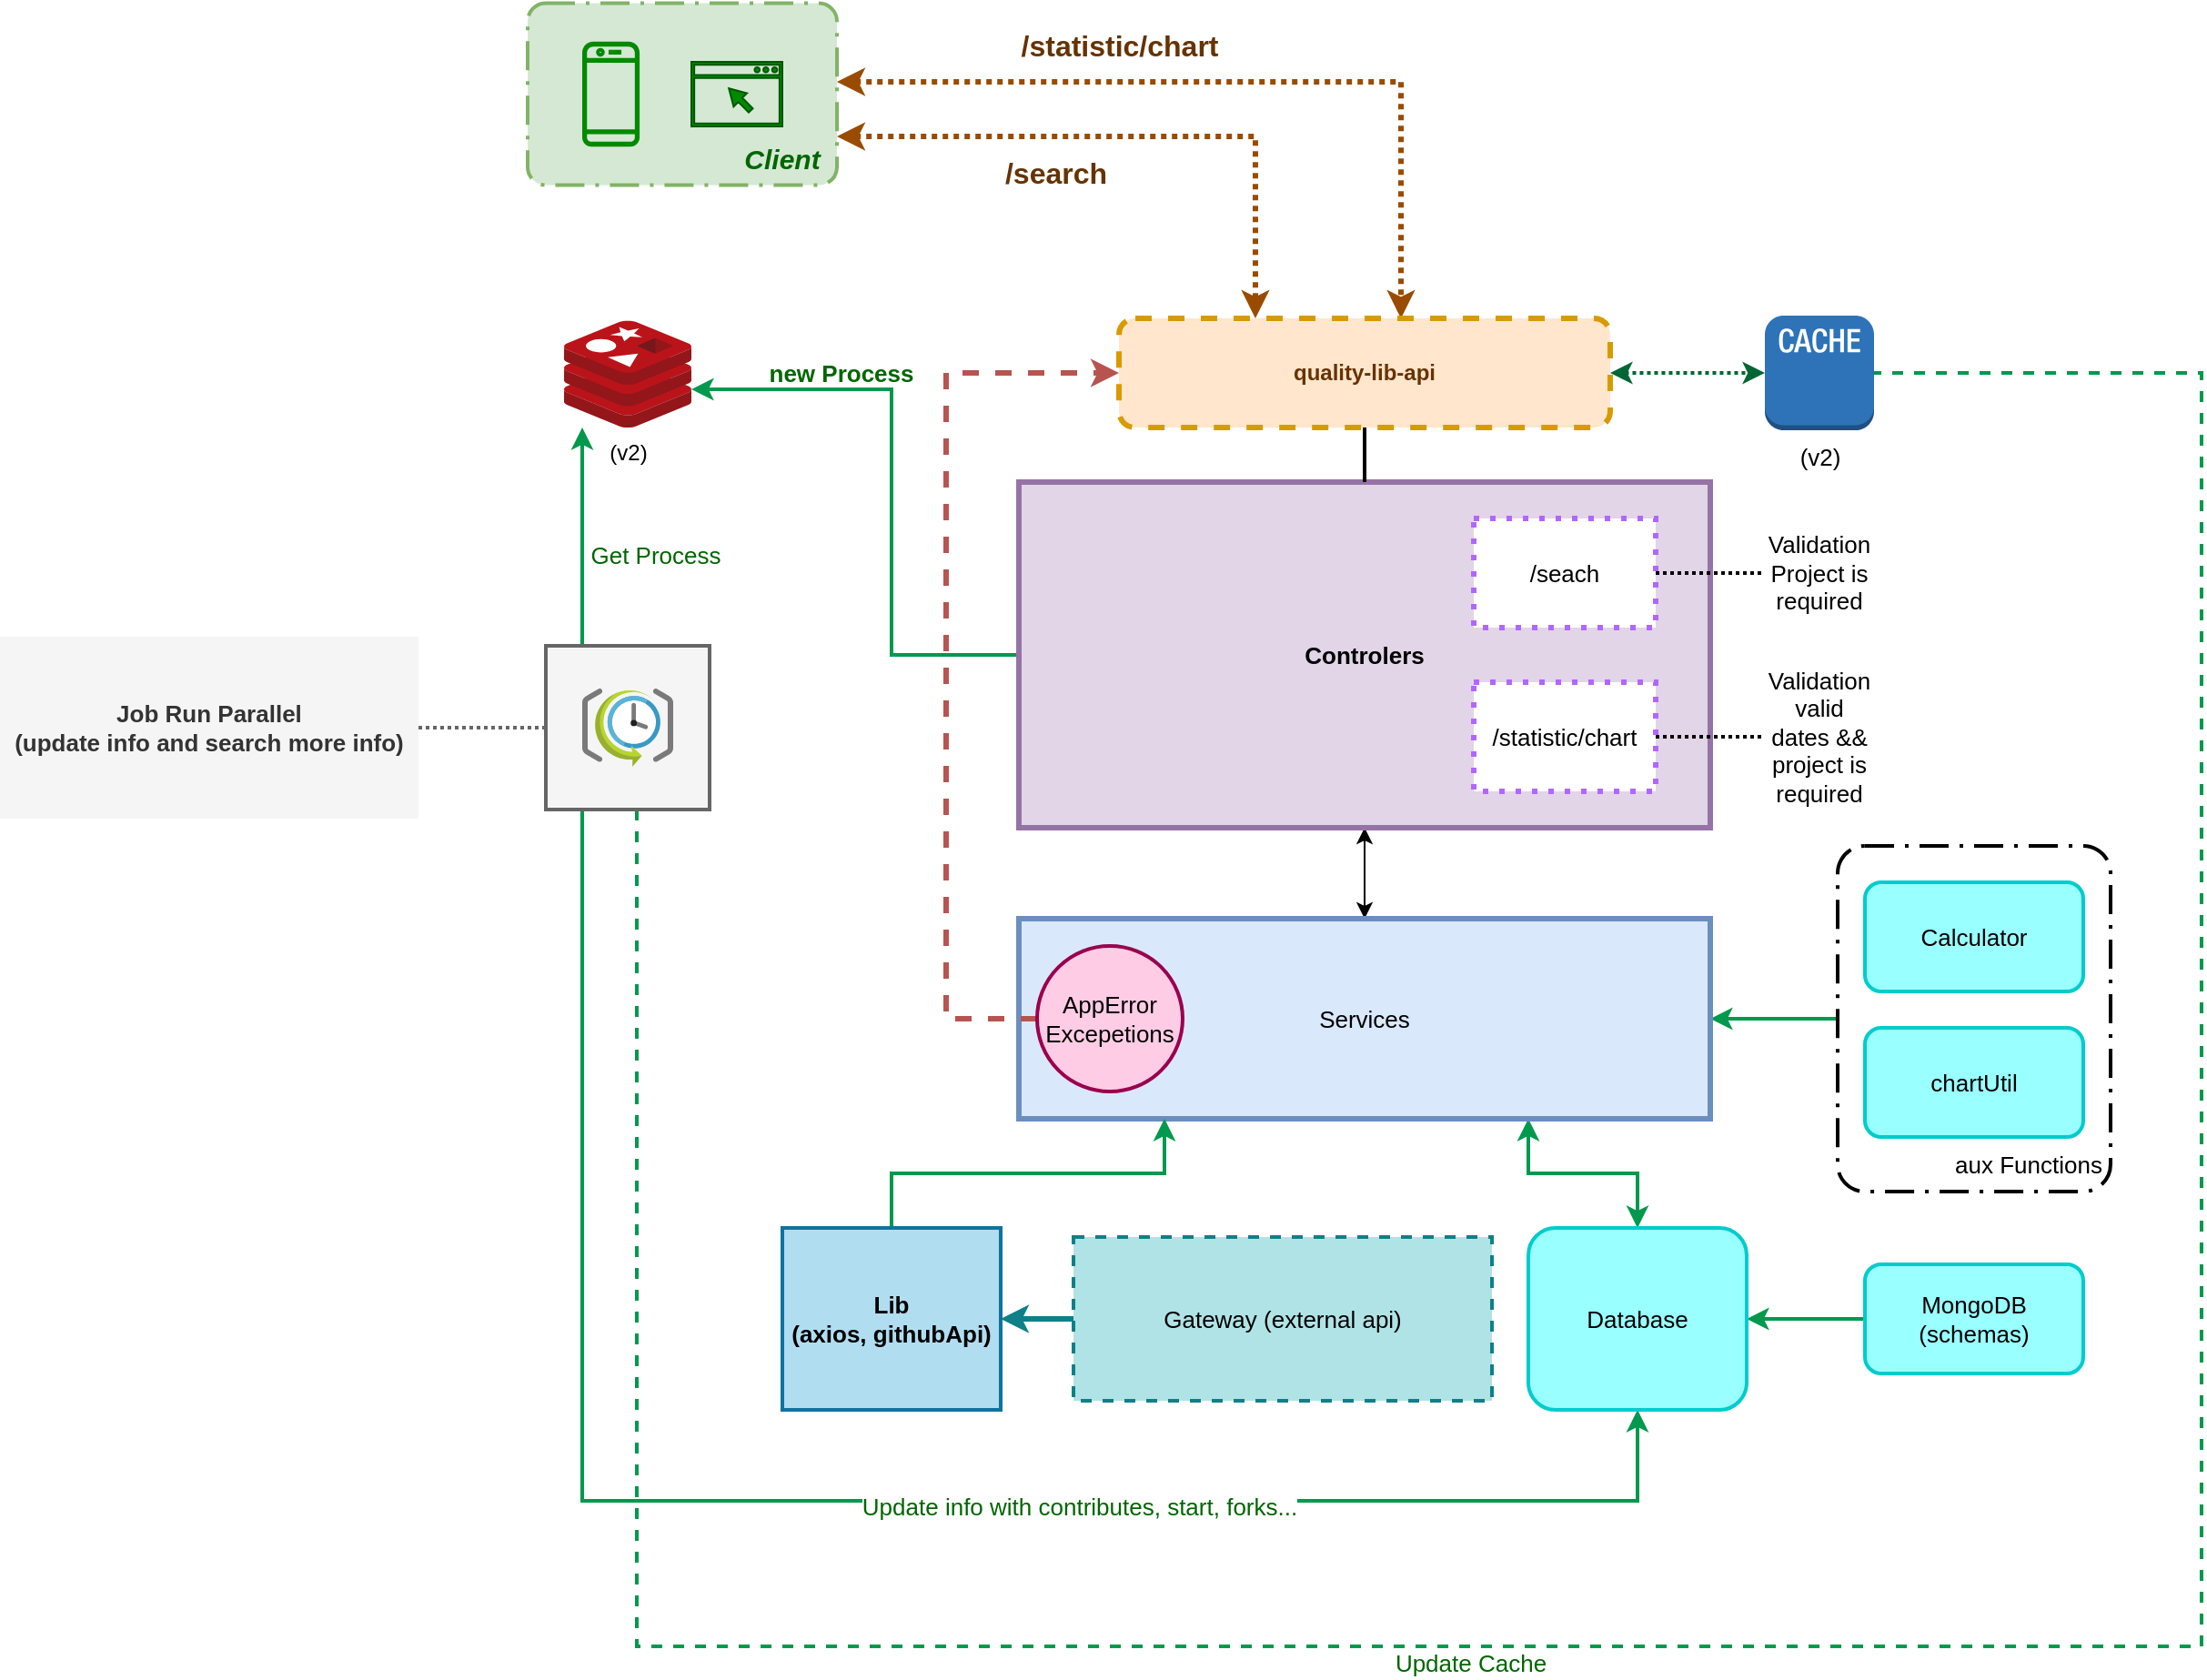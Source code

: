 <mxfile version="16.0.0" type="device"><diagram id="rF9mLxCscE99qi3gkeRy" name="Page-1"><mxGraphModel dx="1882" dy="1233" grid="1" gridSize="10" guides="1" tooltips="1" connect="1" arrows="1" fold="1" page="1" pageScale="1" pageWidth="1100" pageHeight="850" math="0" shadow="0"><root><mxCell id="0"/><mxCell id="1" parent="0"/><mxCell id="6BZYCw0LOdCi9GNNVJS2-4" value="" style="points=[[0.25,0,0],[0.5,0,0],[0.75,0,0],[1,0.25,0],[1,0.5,0],[1,0.75,0],[0.75,1,0],[0.5,1,0],[0.25,1,0],[0,0.75,0],[0,0.5,0],[0,0.25,0]];rounded=1;arcSize=10;dashed=1;strokeColor=#82b366;fillColor=#d5e8d4;dashPattern=8 3 1 3;strokeWidth=2;" vertex="1" parent="1"><mxGeometry x="90" y="56.75" width="170" height="100" as="geometry"/></mxCell><mxCell id="6BZYCw0LOdCi9GNNVJS2-45" style="edgeStyle=orthogonalEdgeStyle;rounded=0;orthogonalLoop=1;jettySize=auto;html=1;fontSize=13;fontColor=#006600;startArrow=none;startFill=0;endArrow=classic;endFill=1;strokeColor=#00994D;strokeWidth=2;" edge="1" parent="1" source="6BZYCw0LOdCi9GNNVJS2-42" target="6BZYCw0LOdCi9GNNVJS2-1"><mxGeometry relative="1" as="geometry"><Array as="points"><mxPoint x="120" y="350"/><mxPoint x="120" y="350"/></Array></mxGeometry></mxCell><mxCell id="6BZYCw0LOdCi9GNNVJS2-48" value="Get Process" style="edgeLabel;html=1;align=center;verticalAlign=middle;resizable=0;points=[];fontSize=13;fontColor=#006600;" vertex="1" connectable="0" parent="6BZYCw0LOdCi9GNNVJS2-45"><mxGeometry x="-0.283" y="2" relative="1" as="geometry"><mxPoint x="42" y="-7" as="offset"/></mxGeometry></mxCell><mxCell id="6BZYCw0LOdCi9GNNVJS2-46" style="edgeStyle=orthogonalEdgeStyle;rounded=0;orthogonalLoop=1;jettySize=auto;html=1;fontSize=13;fontColor=#006600;startArrow=none;startFill=0;endArrow=classic;endFill=1;strokeColor=#00994D;strokeWidth=2;" edge="1" parent="1" source="6BZYCw0LOdCi9GNNVJS2-42" target="6BZYCw0LOdCi9GNNVJS2-34"><mxGeometry relative="1" as="geometry"><Array as="points"><mxPoint x="120" y="880"/><mxPoint x="700" y="880"/></Array></mxGeometry></mxCell><mxCell id="6BZYCw0LOdCi9GNNVJS2-47" value="Update info with contributes, start, forks..." style="edgeLabel;html=1;align=center;verticalAlign=middle;resizable=0;points=[];fontSize=13;fontColor=#006600;" vertex="1" connectable="0" parent="6BZYCw0LOdCi9GNNVJS2-46"><mxGeometry x="0.293" y="-3" relative="1" as="geometry"><mxPoint as="offset"/></mxGeometry></mxCell><mxCell id="6BZYCw0LOdCi9GNNVJS2-50" style="edgeStyle=orthogonalEdgeStyle;rounded=0;orthogonalLoop=1;jettySize=auto;html=1;fontSize=13;fontColor=#006600;startArrow=none;startFill=0;endArrow=none;endFill=0;strokeColor=#666666;strokeWidth=2;fillColor=#f5f5f5;dashed=1;dashPattern=1 1;" edge="1" parent="1" source="6BZYCw0LOdCi9GNNVJS2-42" target="6BZYCw0LOdCi9GNNVJS2-49"><mxGeometry relative="1" as="geometry"/></mxCell><mxCell id="6BZYCw0LOdCi9GNNVJS2-51" style="edgeStyle=orthogonalEdgeStyle;rounded=0;orthogonalLoop=1;jettySize=auto;html=1;dashed=1;fontSize=13;fontColor=#006600;startArrow=none;startFill=0;endArrow=none;endFill=0;strokeColor=#00994D;strokeWidth=2;" edge="1" parent="1" source="6BZYCw0LOdCi9GNNVJS2-42" target="6BZYCw0LOdCi9GNNVJS2-12"><mxGeometry relative="1" as="geometry"><Array as="points"><mxPoint x="150" y="960"/><mxPoint x="1010" y="960"/><mxPoint x="1010" y="260"/></Array></mxGeometry></mxCell><mxCell id="6BZYCw0LOdCi9GNNVJS2-52" value="Update Cache" style="edgeLabel;html=1;align=center;verticalAlign=middle;resizable=0;points=[];fontSize=13;fontColor=#006600;" vertex="1" connectable="0" parent="6BZYCw0LOdCi9GNNVJS2-51"><mxGeometry x="-0.166" y="-9" relative="1" as="geometry"><mxPoint as="offset"/></mxGeometry></mxCell><mxCell id="6BZYCw0LOdCi9GNNVJS2-42" value="" style="rounded=0;whiteSpace=wrap;html=1;shadow=0;glass=0;labelBorderColor=none;sketch=0;fontSize=13;strokeColor=#666666;strokeWidth=2;fillColor=#f5f5f5;fontColor=#333333;" vertex="1" parent="1"><mxGeometry x="100" y="410" width="90" height="90" as="geometry"/></mxCell><mxCell id="6BZYCw0LOdCi9GNNVJS2-31" style="edgeStyle=orthogonalEdgeStyle;rounded=0;orthogonalLoop=1;jettySize=auto;html=1;fontSize=13;fontColor=#000000;startArrow=none;startFill=0;endArrow=classic;endFill=1;strokeColor=#00994D;strokeWidth=2;" edge="1" parent="1" source="6BZYCw0LOdCi9GNNVJS2-29" target="6BZYCw0LOdCi9GNNVJS2-23"><mxGeometry relative="1" as="geometry"/></mxCell><mxCell id="6BZYCw0LOdCi9GNNVJS2-29" value="" style="points=[[0.25,0,0],[0.5,0,0],[0.75,0,0],[1,0.25,0],[1,0.5,0],[1,0.75,0],[0.75,1,0],[0.5,1,0],[0.25,1,0],[0,0.75,0],[0,0.5,0],[0,0.25,0]];rounded=1;arcSize=10;dashed=1;strokeColor=#000000;fillColor=none;gradientColor=none;dashPattern=8 3 1 3;strokeWidth=2;shadow=0;glass=0;labelBorderColor=none;sketch=0;fontSize=13;fontColor=#000000;" vertex="1" parent="1"><mxGeometry x="810" y="520" width="150" height="190" as="geometry"/></mxCell><mxCell id="6BZYCw0LOdCi9GNNVJS2-1" value="(v2)" style="sketch=0;aspect=fixed;html=1;points=[];align=center;image;fontSize=12;image=img/lib/mscae/Cache_Redis_Product.svg;" vertex="1" parent="1"><mxGeometry x="110" y="231.2" width="70" height="58.8" as="geometry"/></mxCell><mxCell id="6BZYCw0LOdCi9GNNVJS2-2" value="" style="sketch=0;outlineConnect=0;fillColor=#008a00;strokeColor=#005700;dashed=0;verticalLabelPosition=bottom;verticalAlign=top;align=center;html=1;fontSize=12;fontStyle=0;aspect=fixed;pointerEvents=1;shape=mxgraph.aws4.mobile_client;fontColor=#ffffff;" vertex="1" parent="1"><mxGeometry x="120" y="76.75" width="31.54" height="60" as="geometry"/></mxCell><mxCell id="6BZYCw0LOdCi9GNNVJS2-3" value="" style="sketch=0;pointerEvents=1;shadow=0;dashed=0;html=1;strokeColor=#005700;fillColor=#008a00;aspect=fixed;labelPosition=center;verticalLabelPosition=bottom;verticalAlign=top;align=center;outlineConnect=0;shape=mxgraph.vvd.web_browser;fontColor=#ffffff;" vertex="1" parent="1"><mxGeometry x="180" y="89" width="50" height="35.5" as="geometry"/></mxCell><mxCell id="6BZYCw0LOdCi9GNNVJS2-7" style="edgeStyle=orthogonalEdgeStyle;rounded=0;orthogonalLoop=1;jettySize=auto;html=1;fontColor=#663300;endArrow=classic;endFill=1;strokeWidth=3;strokeColor=#994C00;startArrow=classic;startFill=1;dashed=1;dashPattern=1 1;" edge="1" parent="1" source="6BZYCw0LOdCi9GNNVJS2-4" target="6BZYCw0LOdCi9GNNVJS2-6"><mxGeometry relative="1" as="geometry"><Array as="points"><mxPoint x="490" y="130"/></Array></mxGeometry></mxCell><mxCell id="6BZYCw0LOdCi9GNNVJS2-9" value="/search" style="edgeLabel;html=1;align=center;verticalAlign=middle;resizable=0;points=[];fontColor=#663300;fontSize=16;fontStyle=1" vertex="1" connectable="0" parent="6BZYCw0LOdCi9GNNVJS2-7"><mxGeometry x="-0.45" y="3" relative="1" as="geometry"><mxPoint x="29" y="23" as="offset"/></mxGeometry></mxCell><mxCell id="6BZYCw0LOdCi9GNNVJS2-5" value="Client" style="text;html=1;strokeColor=none;fillColor=none;align=center;verticalAlign=middle;whiteSpace=wrap;rounded=0;fontStyle=3;fontColor=#006600;fontSize=15;" vertex="1" parent="1"><mxGeometry x="200" y="126.75" width="60" height="30" as="geometry"/></mxCell><mxCell id="6BZYCw0LOdCi9GNNVJS2-13" style="edgeStyle=orthogonalEdgeStyle;rounded=0;orthogonalLoop=1;jettySize=auto;html=1;dashed=1;dashPattern=1 1;fontSize=13;fontColor=#000000;startArrow=classic;startFill=1;endArrow=classic;endFill=1;strokeColor=#006633;strokeWidth=2;" edge="1" parent="1" source="6BZYCw0LOdCi9GNNVJS2-6" target="6BZYCw0LOdCi9GNNVJS2-12"><mxGeometry relative="1" as="geometry"/></mxCell><mxCell id="6BZYCw0LOdCi9GNNVJS2-10" style="edgeStyle=orthogonalEdgeStyle;rounded=0;orthogonalLoop=1;jettySize=auto;html=1;fontColor=#663300;endArrow=classic;endFill=1;strokeWidth=3;strokeColor=#994C00;startArrow=classic;startFill=1;dashed=1;dashPattern=1 1;" edge="1" parent="1" source="6BZYCw0LOdCi9GNNVJS2-4" target="6BZYCw0LOdCi9GNNVJS2-6"><mxGeometry relative="1" as="geometry"><mxPoint x="270" y="76.75" as="sourcePoint"/><mxPoint x="503.03" y="181.73" as="targetPoint"/><Array as="points"><mxPoint x="570" y="100"/></Array></mxGeometry></mxCell><mxCell id="6BZYCw0LOdCi9GNNVJS2-11" value="/statistic/chart" style="edgeLabel;html=1;align=center;verticalAlign=middle;resizable=0;points=[];fontColor=#663300;fontSize=16;fontStyle=1" vertex="1" connectable="0" parent="6BZYCw0LOdCi9GNNVJS2-10"><mxGeometry x="-0.45" y="3" relative="1" as="geometry"><mxPoint x="34" y="-17" as="offset"/></mxGeometry></mxCell><mxCell id="6BZYCw0LOdCi9GNNVJS2-12" value="(v2)" style="outlineConnect=0;dashed=0;verticalLabelPosition=bottom;verticalAlign=top;align=center;html=1;shape=mxgraph.aws3.cache_node;fillColor=#2E73B8;gradientColor=none;rounded=1;shadow=0;glass=0;labelBorderColor=none;sketch=0;fontSize=13;fontColor=#000000;strokeWidth=3;" vertex="1" parent="1"><mxGeometry x="770" y="228.5" width="60" height="63" as="geometry"/></mxCell><mxCell id="6BZYCw0LOdCi9GNNVJS2-24" style="edgeStyle=orthogonalEdgeStyle;rounded=0;orthogonalLoop=1;jettySize=auto;html=1;fontSize=13;fontColor=#000000;startArrow=classic;startFill=1;endArrow=classic;endFill=1;strokeColor=#000000;strokeWidth=1;" edge="1" parent="1" source="6BZYCw0LOdCi9GNNVJS2-14" target="6BZYCw0LOdCi9GNNVJS2-23"><mxGeometry relative="1" as="geometry"/></mxCell><mxCell id="6BZYCw0LOdCi9GNNVJS2-43" style="edgeStyle=orthogonalEdgeStyle;rounded=0;orthogonalLoop=1;jettySize=auto;html=1;fontSize=13;fontColor=#000000;startArrow=none;startFill=0;endArrow=classic;endFill=1;strokeColor=#00994D;strokeWidth=2;" edge="1" parent="1" source="6BZYCw0LOdCi9GNNVJS2-14" target="6BZYCw0LOdCi9GNNVJS2-1"><mxGeometry relative="1" as="geometry"><Array as="points"><mxPoint x="290" y="415"/><mxPoint x="290" y="269"/></Array></mxGeometry></mxCell><mxCell id="6BZYCw0LOdCi9GNNVJS2-44" value="new Process" style="edgeLabel;html=1;align=center;verticalAlign=middle;resizable=0;points=[];fontSize=13;fontColor=#006600;fontStyle=1" vertex="1" connectable="0" parent="6BZYCw0LOdCi9GNNVJS2-43"><mxGeometry x="0.5" y="5" relative="1" as="geometry"><mxPoint y="-14" as="offset"/></mxGeometry></mxCell><mxCell id="6BZYCw0LOdCi9GNNVJS2-14" value="Controlers" style="rounded=0;whiteSpace=wrap;html=1;shadow=0;glass=0;labelBorderColor=none;sketch=0;fontSize=13;strokeWidth=3;fillColor=#e1d5e7;strokeColor=#9673a6;fontStyle=1" vertex="1" parent="1"><mxGeometry x="360" y="320" width="380" height="190" as="geometry"/></mxCell><mxCell id="6BZYCw0LOdCi9GNNVJS2-19" style="edgeStyle=orthogonalEdgeStyle;rounded=0;orthogonalLoop=1;jettySize=auto;html=1;dashed=1;dashPattern=1 1;fontSize=13;fontColor=#000000;startArrow=none;startFill=0;endArrow=none;endFill=0;strokeColor=#000000;strokeWidth=2;" edge="1" parent="1" source="6BZYCw0LOdCi9GNNVJS2-15" target="6BZYCw0LOdCi9GNNVJS2-18"><mxGeometry relative="1" as="geometry"/></mxCell><mxCell id="6BZYCw0LOdCi9GNNVJS2-15" value="/seach" style="rounded=0;whiteSpace=wrap;html=1;shadow=0;glass=0;labelBorderColor=none;sketch=0;fontSize=13;fontColor=#000000;strokeWidth=3;dashed=1;dashPattern=1 2;strokeColor=#B266FF;" vertex="1" parent="1"><mxGeometry x="610" y="340" width="100" height="60" as="geometry"/></mxCell><mxCell id="6BZYCw0LOdCi9GNNVJS2-21" style="edgeStyle=orthogonalEdgeStyle;rounded=0;orthogonalLoop=1;jettySize=auto;html=1;dashed=1;dashPattern=1 1;fontSize=13;fontColor=#000000;startArrow=none;startFill=0;endArrow=none;endFill=0;strokeColor=#000000;strokeWidth=2;" edge="1" parent="1" source="6BZYCw0LOdCi9GNNVJS2-16" target="6BZYCw0LOdCi9GNNVJS2-20"><mxGeometry relative="1" as="geometry"/></mxCell><mxCell id="6BZYCw0LOdCi9GNNVJS2-16" value="&lt;span style=&quot;font-size: 13px; background-color: rgb(255, 255, 255);&quot;&gt;/statistic/chart&lt;/span&gt;" style="rounded=0;whiteSpace=wrap;html=1;shadow=0;glass=0;labelBorderColor=none;sketch=0;fontSize=13;fontColor=#000000;strokeWidth=3;dashed=1;dashPattern=1 2;strokeColor=#B266FF;fontStyle=0" vertex="1" parent="1"><mxGeometry x="610" y="430" width="100" height="60" as="geometry"/></mxCell><mxCell id="6BZYCw0LOdCi9GNNVJS2-18" value="Validation&lt;br&gt;Project is required" style="text;html=1;strokeColor=none;fillColor=none;align=center;verticalAlign=middle;whiteSpace=wrap;rounded=0;shadow=0;glass=0;dashed=1;dashPattern=1 2;labelBorderColor=none;sketch=0;fontSize=13;fontColor=#000000;" vertex="1" parent="1"><mxGeometry x="770" y="345" width="60" height="50" as="geometry"/></mxCell><mxCell id="6BZYCw0LOdCi9GNNVJS2-20" value="Validation&lt;br&gt;valid dates &amp;amp;&amp;amp; project is required" style="text;html=1;strokeColor=none;fillColor=none;align=center;verticalAlign=middle;whiteSpace=wrap;rounded=0;shadow=0;glass=0;dashed=1;dashPattern=1 2;labelBorderColor=none;sketch=0;fontSize=13;fontColor=#000000;" vertex="1" parent="1"><mxGeometry x="770" y="435" width="60" height="50" as="geometry"/></mxCell><mxCell id="6BZYCw0LOdCi9GNNVJS2-22" style="edgeStyle=orthogonalEdgeStyle;rounded=0;orthogonalLoop=1;jettySize=auto;html=1;fontSize=13;fontColor=#000000;startArrow=none;startFill=0;endArrow=none;endFill=0;strokeColor=#000000;strokeWidth=2;" edge="1" parent="1" source="6BZYCw0LOdCi9GNNVJS2-6" target="6BZYCw0LOdCi9GNNVJS2-14"><mxGeometry relative="1" as="geometry"/></mxCell><mxCell id="6BZYCw0LOdCi9GNNVJS2-6" value="quality-lib-api" style="rounded=1;whiteSpace=wrap;html=1;dashed=1;fillColor=#ffe6cc;strokeColor=#d79b00;strokeWidth=3;sketch=0;glass=0;shadow=0;labelBorderColor=none;fontStyle=1;fontColor=#663300;" vertex="1" parent="1"><mxGeometry x="415" y="230" width="270" height="60" as="geometry"/></mxCell><mxCell id="6BZYCw0LOdCi9GNNVJS2-40" style="edgeStyle=orthogonalEdgeStyle;rounded=0;orthogonalLoop=1;jettySize=auto;html=1;entryX=0.5;entryY=0;entryDx=0;entryDy=0;fontSize=13;fontColor=#000000;startArrow=classic;startFill=1;endArrow=classic;endFill=1;strokeColor=#00994D;strokeWidth=2;" edge="1" parent="1" source="6BZYCw0LOdCi9GNNVJS2-23" target="6BZYCw0LOdCi9GNNVJS2-34"><mxGeometry relative="1" as="geometry"><Array as="points"><mxPoint x="640" y="700"/><mxPoint x="700" y="700"/></Array></mxGeometry></mxCell><mxCell id="6BZYCw0LOdCi9GNNVJS2-23" value="Services" style="rounded=0;whiteSpace=wrap;html=1;shadow=0;glass=0;labelBorderColor=none;sketch=0;fontSize=13;strokeColor=#6c8ebf;strokeWidth=3;fillColor=#dae8fc;" vertex="1" parent="1"><mxGeometry x="360" y="560" width="380" height="110" as="geometry"/></mxCell><mxCell id="6BZYCw0LOdCi9GNNVJS2-26" value="chartUtil" style="rounded=1;whiteSpace=wrap;html=1;shadow=0;glass=0;labelBorderColor=none;sketch=0;fontSize=13;strokeColor=#00CCCC;strokeWidth=2;fillColor=#99FFFF;" vertex="1" parent="1"><mxGeometry x="825" y="620" width="120" height="60" as="geometry"/></mxCell><mxCell id="6BZYCw0LOdCi9GNNVJS2-27" value="Calculator" style="rounded=1;whiteSpace=wrap;html=1;shadow=0;glass=0;labelBorderColor=none;sketch=0;fontSize=13;strokeColor=#00CCCC;strokeWidth=2;fillColor=#99FFFF;" vertex="1" parent="1"><mxGeometry x="825" y="540" width="120" height="60" as="geometry"/></mxCell><mxCell id="6BZYCw0LOdCi9GNNVJS2-39" style="edgeStyle=orthogonalEdgeStyle;rounded=0;orthogonalLoop=1;jettySize=auto;html=1;fontSize=13;fontColor=#000000;startArrow=none;startFill=0;endArrow=classic;endFill=1;strokeColor=#00994D;strokeWidth=2;" edge="1" parent="1" source="6BZYCw0LOdCi9GNNVJS2-28" target="6BZYCw0LOdCi9GNNVJS2-34"><mxGeometry relative="1" as="geometry"/></mxCell><mxCell id="6BZYCw0LOdCi9GNNVJS2-28" value="MongoDB&lt;br&gt;(schemas)" style="rounded=1;whiteSpace=wrap;html=1;shadow=0;glass=0;labelBorderColor=none;sketch=0;fontSize=13;strokeColor=#00CCCC;strokeWidth=2;fillColor=#99FFFF;" vertex="1" parent="1"><mxGeometry x="825" y="750" width="120" height="60" as="geometry"/></mxCell><mxCell id="6BZYCw0LOdCi9GNNVJS2-30" value="aux Functions" style="text;html=1;strokeColor=none;fillColor=none;align=center;verticalAlign=middle;whiteSpace=wrap;rounded=0;shadow=0;glass=0;labelBorderColor=none;sketch=0;fontSize=13;fontColor=#000000;" vertex="1" parent="1"><mxGeometry x="870" y="680" width="90" height="30" as="geometry"/></mxCell><mxCell id="6BZYCw0LOdCi9GNNVJS2-33" style="edgeStyle=orthogonalEdgeStyle;rounded=0;orthogonalLoop=1;jettySize=auto;html=1;dashed=1;fontSize=13;fontColor=#000000;startArrow=none;startFill=0;endArrow=classic;endFill=1;strokeColor=#b85450;strokeWidth=3;fillColor=#f8cecc;" edge="1" parent="1" source="6BZYCw0LOdCi9GNNVJS2-32" target="6BZYCw0LOdCi9GNNVJS2-6"><mxGeometry relative="1" as="geometry"><Array as="points"><mxPoint x="320" y="615"/><mxPoint x="320" y="260"/></Array></mxGeometry></mxCell><mxCell id="6BZYCw0LOdCi9GNNVJS2-32" value="AppError&lt;br&gt;Excepetions" style="ellipse;whiteSpace=wrap;html=1;aspect=fixed;rounded=1;shadow=0;glass=0;labelBorderColor=none;sketch=0;fontSize=13;strokeColor=#99004D;strokeWidth=2;fillColor=#FFCCE6;" vertex="1" parent="1"><mxGeometry x="370" y="575" width="80" height="80" as="geometry"/></mxCell><mxCell id="6BZYCw0LOdCi9GNNVJS2-34" value="Database" style="rounded=1;whiteSpace=wrap;html=1;shadow=0;glass=0;labelBorderColor=none;sketch=0;fontSize=13;strokeColor=#00CCCC;strokeWidth=2;fillColor=#99FFFF;" vertex="1" parent="1"><mxGeometry x="640" y="730" width="120" height="100" as="geometry"/></mxCell><mxCell id="6BZYCw0LOdCi9GNNVJS2-37" style="edgeStyle=orthogonalEdgeStyle;rounded=0;orthogonalLoop=1;jettySize=auto;html=1;fontSize=13;fontColor=#000000;startArrow=none;startFill=0;endArrow=classic;endFill=1;strokeColor=#0e8088;strokeWidth=3;fillColor=#b0e3e6;" edge="1" parent="1" source="6BZYCw0LOdCi9GNNVJS2-35" target="6BZYCw0LOdCi9GNNVJS2-36"><mxGeometry relative="1" as="geometry"/></mxCell><mxCell id="6BZYCw0LOdCi9GNNVJS2-35" value="Gateway (external api)" style="rounded=0;whiteSpace=wrap;html=1;shadow=0;glass=0;labelBorderColor=none;sketch=0;fontSize=13;strokeColor=#0e8088;strokeWidth=2;fillColor=#b0e3e6;dashed=1;" vertex="1" parent="1"><mxGeometry x="390" y="735" width="230" height="90" as="geometry"/></mxCell><mxCell id="6BZYCw0LOdCi9GNNVJS2-38" style="edgeStyle=orthogonalEdgeStyle;rounded=0;orthogonalLoop=1;jettySize=auto;html=1;fontSize=13;fontColor=#000000;startArrow=none;startFill=0;endArrow=classic;endFill=1;strokeColor=#00994D;strokeWidth=2;" edge="1" parent="1" source="6BZYCw0LOdCi9GNNVJS2-36" target="6BZYCw0LOdCi9GNNVJS2-23"><mxGeometry relative="1" as="geometry"><Array as="points"><mxPoint x="290" y="700"/><mxPoint x="440" y="700"/></Array></mxGeometry></mxCell><mxCell id="6BZYCw0LOdCi9GNNVJS2-36" value="Lib&lt;br&gt;(axios, githubApi)" style="rounded=0;whiteSpace=wrap;html=1;shadow=0;glass=0;labelBorderColor=none;sketch=0;fontSize=13;strokeColor=#10739e;strokeWidth=2;fillColor=#b1ddf0;fontStyle=1" vertex="1" parent="1"><mxGeometry x="230" y="730" width="120" height="100" as="geometry"/></mxCell><mxCell id="6BZYCw0LOdCi9GNNVJS2-41" value="" style="sketch=0;aspect=fixed;html=1;points=[];align=center;image;fontSize=12;image=img/lib/mscae/SchedulerJobCollection.svg;rounded=0;shadow=0;glass=0;labelBorderColor=none;fontColor=#000000;strokeColor=#99004D;strokeWidth=2;fillColor=#FFCCE6;" vertex="1" parent="1"><mxGeometry x="120" y="433.5" width="50" height="43" as="geometry"/></mxCell><mxCell id="6BZYCw0LOdCi9GNNVJS2-49" value="Job Run Parallel&lt;br&gt;(update info and search more info)" style="text;html=1;strokeColor=none;fillColor=#f5f5f5;align=center;verticalAlign=middle;whiteSpace=wrap;rounded=0;shadow=0;glass=0;labelBorderColor=none;sketch=0;fontSize=13;fontColor=#333333;fontStyle=1" vertex="1" parent="1"><mxGeometry x="-200" y="405" width="230" height="100" as="geometry"/></mxCell></root></mxGraphModel></diagram></mxfile>